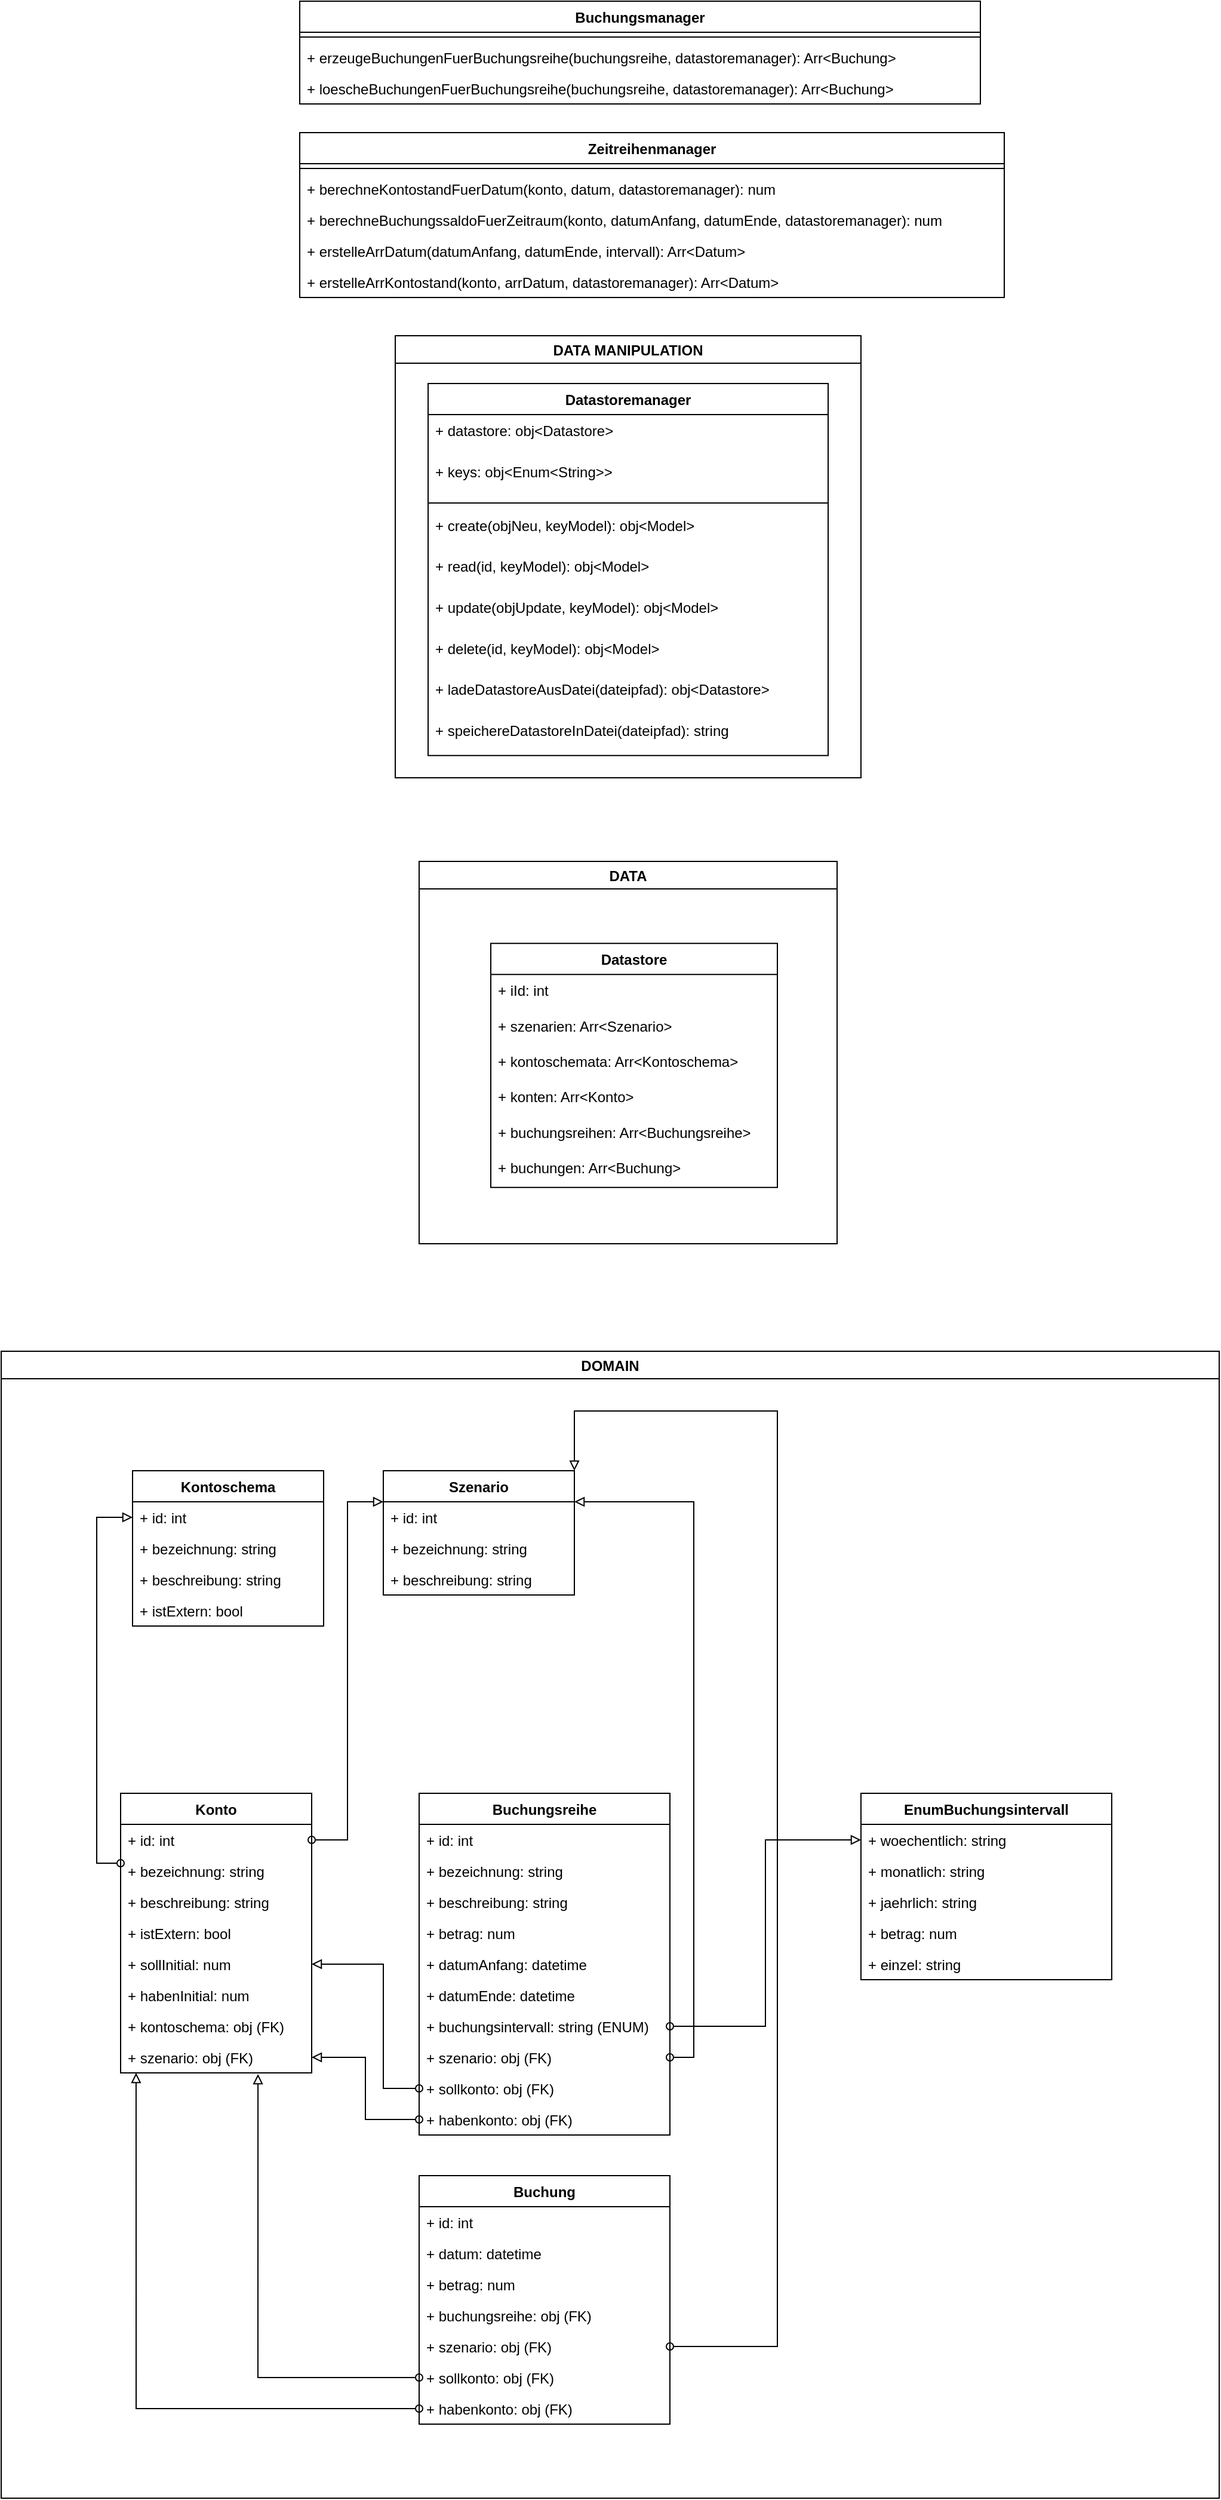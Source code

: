 <mxfile version="20.3.0" type="device"><diagram id="C5RBs43oDa-KdzZeNtuy" name="KLASSEN"><mxGraphModel dx="981" dy="1766" grid="1" gridSize="10" guides="1" tooltips="1" connect="1" arrows="1" fold="1" page="1" pageScale="1" pageWidth="827" pageHeight="1169" math="0" shadow="0"><root><mxCell id="WIyWlLk6GJQsqaUBKTNV-0"/><mxCell id="WIyWlLk6GJQsqaUBKTNV-1" parent="WIyWlLk6GJQsqaUBKTNV-0"/><mxCell id="FQuKvDKfeAg0qGtWdJzu-83" value="" style="group" vertex="1" connectable="0" parent="WIyWlLk6GJQsqaUBKTNV-1"><mxGeometry x="100" y="190" width="1020" height="960" as="geometry"/></mxCell><mxCell id="FQuKvDKfeAg0qGtWdJzu-1" value="Kontoschema" style="swimlane;fontStyle=1;align=center;verticalAlign=top;childLayout=stackLayout;horizontal=1;startSize=26;horizontalStack=0;resizeParent=1;resizeParentMax=0;resizeLast=0;collapsible=1;marginBottom=0;" vertex="1" parent="FQuKvDKfeAg0qGtWdJzu-83"><mxGeometry x="110" y="100" width="160" height="130" as="geometry"/></mxCell><mxCell id="FQuKvDKfeAg0qGtWdJzu-2" value="+ id: int" style="text;strokeColor=none;fillColor=none;align=left;verticalAlign=top;spacingLeft=4;spacingRight=4;overflow=hidden;rotatable=0;points=[[0,0.5],[1,0.5]];portConstraint=eastwest;" vertex="1" parent="FQuKvDKfeAg0qGtWdJzu-1"><mxGeometry y="26" width="160" height="26" as="geometry"/></mxCell><mxCell id="FQuKvDKfeAg0qGtWdJzu-5" value="+ bezeichnung: string" style="text;strokeColor=none;fillColor=none;align=left;verticalAlign=top;spacingLeft=4;spacingRight=4;overflow=hidden;rotatable=0;points=[[0,0.5],[1,0.5]];portConstraint=eastwest;" vertex="1" parent="FQuKvDKfeAg0qGtWdJzu-1"><mxGeometry y="52" width="160" height="26" as="geometry"/></mxCell><mxCell id="FQuKvDKfeAg0qGtWdJzu-6" value="+ beschreibung: string" style="text;strokeColor=none;fillColor=none;align=left;verticalAlign=top;spacingLeft=4;spacingRight=4;overflow=hidden;rotatable=0;points=[[0,0.5],[1,0.5]];portConstraint=eastwest;" vertex="1" parent="FQuKvDKfeAg0qGtWdJzu-1"><mxGeometry y="78" width="160" height="26" as="geometry"/></mxCell><mxCell id="FQuKvDKfeAg0qGtWdJzu-7" value="+ istExtern: bool" style="text;strokeColor=none;fillColor=none;align=left;verticalAlign=top;spacingLeft=4;spacingRight=4;overflow=hidden;rotatable=0;points=[[0,0.5],[1,0.5]];portConstraint=eastwest;" vertex="1" parent="FQuKvDKfeAg0qGtWdJzu-1"><mxGeometry y="104" width="160" height="26" as="geometry"/></mxCell><mxCell id="FQuKvDKfeAg0qGtWdJzu-17" style="edgeStyle=orthogonalEdgeStyle;rounded=0;orthogonalLoop=1;jettySize=auto;html=1;exitX=0;exitY=0.25;exitDx=0;exitDy=0;entryX=0;entryY=0.5;entryDx=0;entryDy=0;endArrow=block;endFill=0;startArrow=oval;startFill=0;" edge="1" parent="FQuKvDKfeAg0qGtWdJzu-83" source="FQuKvDKfeAg0qGtWdJzu-8" target="FQuKvDKfeAg0qGtWdJzu-2"><mxGeometry relative="1" as="geometry"><mxPoint x="30" y="240" as="targetPoint"/></mxGeometry></mxCell><mxCell id="FQuKvDKfeAg0qGtWdJzu-8" value="Konto" style="swimlane;fontStyle=1;align=center;verticalAlign=top;childLayout=stackLayout;horizontal=1;startSize=26;horizontalStack=0;resizeParent=1;resizeParentMax=0;resizeLast=0;collapsible=1;marginBottom=0;" vertex="1" parent="FQuKvDKfeAg0qGtWdJzu-83"><mxGeometry x="100" y="370" width="160" height="234" as="geometry"/></mxCell><mxCell id="FQuKvDKfeAg0qGtWdJzu-9" value="+ id: int" style="text;strokeColor=none;fillColor=none;align=left;verticalAlign=top;spacingLeft=4;spacingRight=4;overflow=hidden;rotatable=0;points=[[0,0.5],[1,0.5]];portConstraint=eastwest;" vertex="1" parent="FQuKvDKfeAg0qGtWdJzu-8"><mxGeometry y="26" width="160" height="26" as="geometry"/></mxCell><mxCell id="FQuKvDKfeAg0qGtWdJzu-10" value="+ bezeichnung: string" style="text;strokeColor=none;fillColor=none;align=left;verticalAlign=top;spacingLeft=4;spacingRight=4;overflow=hidden;rotatable=0;points=[[0,0.5],[1,0.5]];portConstraint=eastwest;" vertex="1" parent="FQuKvDKfeAg0qGtWdJzu-8"><mxGeometry y="52" width="160" height="26" as="geometry"/></mxCell><mxCell id="FQuKvDKfeAg0qGtWdJzu-11" value="+ beschreibung: string" style="text;strokeColor=none;fillColor=none;align=left;verticalAlign=top;spacingLeft=4;spacingRight=4;overflow=hidden;rotatable=0;points=[[0,0.5],[1,0.5]];portConstraint=eastwest;" vertex="1" parent="FQuKvDKfeAg0qGtWdJzu-8"><mxGeometry y="78" width="160" height="26" as="geometry"/></mxCell><mxCell id="FQuKvDKfeAg0qGtWdJzu-12" value="+ istExtern: bool" style="text;strokeColor=none;fillColor=none;align=left;verticalAlign=top;spacingLeft=4;spacingRight=4;overflow=hidden;rotatable=0;points=[[0,0.5],[1,0.5]];portConstraint=eastwest;" vertex="1" parent="FQuKvDKfeAg0qGtWdJzu-8"><mxGeometry y="104" width="160" height="26" as="geometry"/></mxCell><mxCell id="FQuKvDKfeAg0qGtWdJzu-13" value="+ sollInitial: num" style="text;strokeColor=none;fillColor=none;align=left;verticalAlign=top;spacingLeft=4;spacingRight=4;overflow=hidden;rotatable=0;points=[[0,0.5],[1,0.5]];portConstraint=eastwest;" vertex="1" parent="FQuKvDKfeAg0qGtWdJzu-8"><mxGeometry y="130" width="160" height="26" as="geometry"/></mxCell><mxCell id="FQuKvDKfeAg0qGtWdJzu-14" value="+ habenInitial: num" style="text;strokeColor=none;fillColor=none;align=left;verticalAlign=top;spacingLeft=4;spacingRight=4;overflow=hidden;rotatable=0;points=[[0,0.5],[1,0.5]];portConstraint=eastwest;" vertex="1" parent="FQuKvDKfeAg0qGtWdJzu-8"><mxGeometry y="156" width="160" height="26" as="geometry"/></mxCell><mxCell id="FQuKvDKfeAg0qGtWdJzu-15" value="+ kontoschema: obj (FK)" style="text;strokeColor=none;fillColor=none;align=left;verticalAlign=top;spacingLeft=4;spacingRight=4;overflow=hidden;rotatable=0;points=[[0,0.5],[1,0.5]];portConstraint=eastwest;" vertex="1" parent="FQuKvDKfeAg0qGtWdJzu-8"><mxGeometry y="182" width="160" height="26" as="geometry"/></mxCell><mxCell id="FQuKvDKfeAg0qGtWdJzu-16" value="+ szenario: obj (FK)" style="text;strokeColor=none;fillColor=none;align=left;verticalAlign=top;spacingLeft=4;spacingRight=4;overflow=hidden;rotatable=0;points=[[0,0.5],[1,0.5]];portConstraint=eastwest;" vertex="1" parent="FQuKvDKfeAg0qGtWdJzu-8"><mxGeometry y="208" width="160" height="26" as="geometry"/></mxCell><mxCell id="FQuKvDKfeAg0qGtWdJzu-18" value="Szenario" style="swimlane;fontStyle=1;align=center;verticalAlign=top;childLayout=stackLayout;horizontal=1;startSize=26;horizontalStack=0;resizeParent=1;resizeParentMax=0;resizeLast=0;collapsible=1;marginBottom=0;" vertex="1" parent="FQuKvDKfeAg0qGtWdJzu-83"><mxGeometry x="320" y="100" width="160" height="104" as="geometry"/></mxCell><mxCell id="FQuKvDKfeAg0qGtWdJzu-19" value="+ id: int" style="text;strokeColor=none;fillColor=none;align=left;verticalAlign=top;spacingLeft=4;spacingRight=4;overflow=hidden;rotatable=0;points=[[0,0.5],[1,0.5]];portConstraint=eastwest;" vertex="1" parent="FQuKvDKfeAg0qGtWdJzu-18"><mxGeometry y="26" width="160" height="26" as="geometry"/></mxCell><mxCell id="FQuKvDKfeAg0qGtWdJzu-20" value="+ bezeichnung: string" style="text;strokeColor=none;fillColor=none;align=left;verticalAlign=top;spacingLeft=4;spacingRight=4;overflow=hidden;rotatable=0;points=[[0,0.5],[1,0.5]];portConstraint=eastwest;" vertex="1" parent="FQuKvDKfeAg0qGtWdJzu-18"><mxGeometry y="52" width="160" height="26" as="geometry"/></mxCell><mxCell id="FQuKvDKfeAg0qGtWdJzu-21" value="+ beschreibung: string" style="text;strokeColor=none;fillColor=none;align=left;verticalAlign=top;spacingLeft=4;spacingRight=4;overflow=hidden;rotatable=0;points=[[0,0.5],[1,0.5]];portConstraint=eastwest;" vertex="1" parent="FQuKvDKfeAg0qGtWdJzu-18"><mxGeometry y="78" width="160" height="26" as="geometry"/></mxCell><mxCell id="FQuKvDKfeAg0qGtWdJzu-27" style="edgeStyle=orthogonalEdgeStyle;rounded=0;orthogonalLoop=1;jettySize=auto;html=1;exitX=1;exitY=0.5;exitDx=0;exitDy=0;entryX=0;entryY=0.25;entryDx=0;entryDy=0;startArrow=oval;startFill=0;endArrow=block;endFill=0;" edge="1" parent="FQuKvDKfeAg0qGtWdJzu-83" source="FQuKvDKfeAg0qGtWdJzu-9" target="FQuKvDKfeAg0qGtWdJzu-18"><mxGeometry relative="1" as="geometry"/></mxCell><mxCell id="FQuKvDKfeAg0qGtWdJzu-28" value="Buchungsreihe" style="swimlane;fontStyle=1;align=center;verticalAlign=top;childLayout=stackLayout;horizontal=1;startSize=26;horizontalStack=0;resizeParent=1;resizeParentMax=0;resizeLast=0;collapsible=1;marginBottom=0;" vertex="1" parent="FQuKvDKfeAg0qGtWdJzu-83"><mxGeometry x="350" y="370" width="210" height="286" as="geometry"/></mxCell><mxCell id="FQuKvDKfeAg0qGtWdJzu-29" value="+ id: int" style="text;strokeColor=none;fillColor=none;align=left;verticalAlign=top;spacingLeft=4;spacingRight=4;overflow=hidden;rotatable=0;points=[[0,0.5],[1,0.5]];portConstraint=eastwest;" vertex="1" parent="FQuKvDKfeAg0qGtWdJzu-28"><mxGeometry y="26" width="210" height="26" as="geometry"/></mxCell><mxCell id="FQuKvDKfeAg0qGtWdJzu-30" value="+ bezeichnung: string" style="text;strokeColor=none;fillColor=none;align=left;verticalAlign=top;spacingLeft=4;spacingRight=4;overflow=hidden;rotatable=0;points=[[0,0.5],[1,0.5]];portConstraint=eastwest;" vertex="1" parent="FQuKvDKfeAg0qGtWdJzu-28"><mxGeometry y="52" width="210" height="26" as="geometry"/></mxCell><mxCell id="FQuKvDKfeAg0qGtWdJzu-31" value="+ beschreibung: string" style="text;strokeColor=none;fillColor=none;align=left;verticalAlign=top;spacingLeft=4;spacingRight=4;overflow=hidden;rotatable=0;points=[[0,0.5],[1,0.5]];portConstraint=eastwest;" vertex="1" parent="FQuKvDKfeAg0qGtWdJzu-28"><mxGeometry y="78" width="210" height="26" as="geometry"/></mxCell><mxCell id="FQuKvDKfeAg0qGtWdJzu-32" value="+ betrag: num" style="text;strokeColor=none;fillColor=none;align=left;verticalAlign=top;spacingLeft=4;spacingRight=4;overflow=hidden;rotatable=0;points=[[0,0.5],[1,0.5]];portConstraint=eastwest;" vertex="1" parent="FQuKvDKfeAg0qGtWdJzu-28"><mxGeometry y="104" width="210" height="26" as="geometry"/></mxCell><mxCell id="FQuKvDKfeAg0qGtWdJzu-33" value="+ datumAnfang: datetime" style="text;strokeColor=none;fillColor=none;align=left;verticalAlign=top;spacingLeft=4;spacingRight=4;overflow=hidden;rotatable=0;points=[[0,0.5],[1,0.5]];portConstraint=eastwest;" vertex="1" parent="FQuKvDKfeAg0qGtWdJzu-28"><mxGeometry y="130" width="210" height="26" as="geometry"/></mxCell><mxCell id="FQuKvDKfeAg0qGtWdJzu-37" value="+ datumEnde: datetime" style="text;strokeColor=none;fillColor=none;align=left;verticalAlign=top;spacingLeft=4;spacingRight=4;overflow=hidden;rotatable=0;points=[[0,0.5],[1,0.5]];portConstraint=eastwest;" vertex="1" parent="FQuKvDKfeAg0qGtWdJzu-28"><mxGeometry y="156" width="210" height="26" as="geometry"/></mxCell><mxCell id="FQuKvDKfeAg0qGtWdJzu-39" value="+ buchungsintervall: string (ENUM)" style="text;strokeColor=none;fillColor=none;align=left;verticalAlign=top;spacingLeft=4;spacingRight=4;overflow=hidden;rotatable=0;points=[[0,0.5],[1,0.5]];portConstraint=eastwest;" vertex="1" parent="FQuKvDKfeAg0qGtWdJzu-28"><mxGeometry y="182" width="210" height="26" as="geometry"/></mxCell><mxCell id="FQuKvDKfeAg0qGtWdJzu-36" value="+ szenario: obj (FK)" style="text;strokeColor=none;fillColor=none;align=left;verticalAlign=top;spacingLeft=4;spacingRight=4;overflow=hidden;rotatable=0;points=[[0,0.5],[1,0.5]];portConstraint=eastwest;" vertex="1" parent="FQuKvDKfeAg0qGtWdJzu-28"><mxGeometry y="208" width="210" height="26" as="geometry"/></mxCell><mxCell id="FQuKvDKfeAg0qGtWdJzu-35" value="+ sollkonto: obj (FK)" style="text;strokeColor=none;fillColor=none;align=left;verticalAlign=top;spacingLeft=4;spacingRight=4;overflow=hidden;rotatable=0;points=[[0,0.5],[1,0.5]];portConstraint=eastwest;" vertex="1" parent="FQuKvDKfeAg0qGtWdJzu-28"><mxGeometry y="234" width="210" height="26" as="geometry"/></mxCell><mxCell id="FQuKvDKfeAg0qGtWdJzu-38" value="+ habenkonto: obj (FK)" style="text;strokeColor=none;fillColor=none;align=left;verticalAlign=top;spacingLeft=4;spacingRight=4;overflow=hidden;rotatable=0;points=[[0,0.5],[1,0.5]];portConstraint=eastwest;" vertex="1" parent="FQuKvDKfeAg0qGtWdJzu-28"><mxGeometry y="260" width="210" height="26" as="geometry"/></mxCell><mxCell id="FQuKvDKfeAg0qGtWdJzu-40" value="Buchung" style="swimlane;fontStyle=1;align=center;verticalAlign=top;childLayout=stackLayout;horizontal=1;startSize=26;horizontalStack=0;resizeParent=1;resizeParentMax=0;resizeLast=0;collapsible=1;marginBottom=0;" vertex="1" parent="FQuKvDKfeAg0qGtWdJzu-83"><mxGeometry x="350" y="690" width="210" height="208" as="geometry"/></mxCell><mxCell id="FQuKvDKfeAg0qGtWdJzu-41" value="+ id: int" style="text;strokeColor=none;fillColor=none;align=left;verticalAlign=top;spacingLeft=4;spacingRight=4;overflow=hidden;rotatable=0;points=[[0,0.5],[1,0.5]];portConstraint=eastwest;" vertex="1" parent="FQuKvDKfeAg0qGtWdJzu-40"><mxGeometry y="26" width="210" height="26" as="geometry"/></mxCell><mxCell id="FQuKvDKfeAg0qGtWdJzu-42" value="+ datum: datetime" style="text;strokeColor=none;fillColor=none;align=left;verticalAlign=top;spacingLeft=4;spacingRight=4;overflow=hidden;rotatable=0;points=[[0,0.5],[1,0.5]];portConstraint=eastwest;" vertex="1" parent="FQuKvDKfeAg0qGtWdJzu-40"><mxGeometry y="52" width="210" height="26" as="geometry"/></mxCell><mxCell id="FQuKvDKfeAg0qGtWdJzu-44" value="+ betrag: num" style="text;strokeColor=none;fillColor=none;align=left;verticalAlign=top;spacingLeft=4;spacingRight=4;overflow=hidden;rotatable=0;points=[[0,0.5],[1,0.5]];portConstraint=eastwest;" vertex="1" parent="FQuKvDKfeAg0qGtWdJzu-40"><mxGeometry y="78" width="210" height="26" as="geometry"/></mxCell><mxCell id="FQuKvDKfeAg0qGtWdJzu-47" value="+ buchungsreihe: obj (FK)" style="text;strokeColor=none;fillColor=none;align=left;verticalAlign=top;spacingLeft=4;spacingRight=4;overflow=hidden;rotatable=0;points=[[0,0.5],[1,0.5]];portConstraint=eastwest;" vertex="1" parent="FQuKvDKfeAg0qGtWdJzu-40"><mxGeometry y="104" width="210" height="26" as="geometry"/></mxCell><mxCell id="FQuKvDKfeAg0qGtWdJzu-48" value="+ szenario: obj (FK)" style="text;strokeColor=none;fillColor=none;align=left;verticalAlign=top;spacingLeft=4;spacingRight=4;overflow=hidden;rotatable=0;points=[[0,0.5],[1,0.5]];portConstraint=eastwest;" vertex="1" parent="FQuKvDKfeAg0qGtWdJzu-40"><mxGeometry y="130" width="210" height="26" as="geometry"/></mxCell><mxCell id="FQuKvDKfeAg0qGtWdJzu-49" value="+ sollkonto: obj (FK)" style="text;strokeColor=none;fillColor=none;align=left;verticalAlign=top;spacingLeft=4;spacingRight=4;overflow=hidden;rotatable=0;points=[[0,0.5],[1,0.5]];portConstraint=eastwest;" vertex="1" parent="FQuKvDKfeAg0qGtWdJzu-40"><mxGeometry y="156" width="210" height="26" as="geometry"/></mxCell><mxCell id="FQuKvDKfeAg0qGtWdJzu-50" value="+ habenkonto: obj (FK)" style="text;strokeColor=none;fillColor=none;align=left;verticalAlign=top;spacingLeft=4;spacingRight=4;overflow=hidden;rotatable=0;points=[[0,0.5],[1,0.5]];portConstraint=eastwest;" vertex="1" parent="FQuKvDKfeAg0qGtWdJzu-40"><mxGeometry y="182" width="210" height="26" as="geometry"/></mxCell><mxCell id="FQuKvDKfeAg0qGtWdJzu-51" style="edgeStyle=orthogonalEdgeStyle;rounded=0;orthogonalLoop=1;jettySize=auto;html=1;entryX=1;entryY=0.5;entryDx=0;entryDy=0;startArrow=oval;startFill=0;endArrow=block;endFill=0;exitX=0;exitY=0.5;exitDx=0;exitDy=0;" edge="1" parent="FQuKvDKfeAg0qGtWdJzu-83" source="FQuKvDKfeAg0qGtWdJzu-35" target="FQuKvDKfeAg0qGtWdJzu-13"><mxGeometry relative="1" as="geometry"><mxPoint x="340" y="590" as="sourcePoint"/><Array as="points"><mxPoint x="320" y="617"/><mxPoint x="320" y="513"/></Array></mxGeometry></mxCell><mxCell id="FQuKvDKfeAg0qGtWdJzu-52" style="edgeStyle=orthogonalEdgeStyle;rounded=0;orthogonalLoop=1;jettySize=auto;html=1;exitX=0;exitY=0.5;exitDx=0;exitDy=0;entryX=1;entryY=0.5;entryDx=0;entryDy=0;startArrow=oval;startFill=0;endArrow=block;endFill=0;" edge="1" parent="FQuKvDKfeAg0qGtWdJzu-83" source="FQuKvDKfeAg0qGtWdJzu-38" target="FQuKvDKfeAg0qGtWdJzu-16"><mxGeometry relative="1" as="geometry"/></mxCell><mxCell id="FQuKvDKfeAg0qGtWdJzu-53" style="edgeStyle=orthogonalEdgeStyle;rounded=0;orthogonalLoop=1;jettySize=auto;html=1;exitX=1;exitY=0.5;exitDx=0;exitDy=0;entryX=1;entryY=0.25;entryDx=0;entryDy=0;startArrow=oval;startFill=0;endArrow=block;endFill=0;" edge="1" parent="FQuKvDKfeAg0qGtWdJzu-83" source="FQuKvDKfeAg0qGtWdJzu-36" target="FQuKvDKfeAg0qGtWdJzu-18"><mxGeometry relative="1" as="geometry"/></mxCell><mxCell id="FQuKvDKfeAg0qGtWdJzu-54" style="edgeStyle=orthogonalEdgeStyle;rounded=0;orthogonalLoop=1;jettySize=auto;html=1;exitX=1;exitY=0.5;exitDx=0;exitDy=0;entryX=1;entryY=0;entryDx=0;entryDy=0;startArrow=oval;startFill=0;endArrow=block;endFill=0;" edge="1" parent="FQuKvDKfeAg0qGtWdJzu-83" source="FQuKvDKfeAg0qGtWdJzu-48" target="FQuKvDKfeAg0qGtWdJzu-18"><mxGeometry relative="1" as="geometry"><Array as="points"><mxPoint x="650" y="833"/><mxPoint x="650" y="50"/><mxPoint x="480" y="50"/></Array></mxGeometry></mxCell><mxCell id="FQuKvDKfeAg0qGtWdJzu-55" style="edgeStyle=orthogonalEdgeStyle;rounded=0;orthogonalLoop=1;jettySize=auto;html=1;exitX=0;exitY=0.5;exitDx=0;exitDy=0;entryX=0.719;entryY=1.038;entryDx=0;entryDy=0;entryPerimeter=0;startArrow=oval;startFill=0;endArrow=block;endFill=0;" edge="1" parent="FQuKvDKfeAg0qGtWdJzu-83" source="FQuKvDKfeAg0qGtWdJzu-49" target="FQuKvDKfeAg0qGtWdJzu-16"><mxGeometry relative="1" as="geometry"/></mxCell><mxCell id="FQuKvDKfeAg0qGtWdJzu-56" style="edgeStyle=orthogonalEdgeStyle;rounded=0;orthogonalLoop=1;jettySize=auto;html=1;exitX=0;exitY=0.5;exitDx=0;exitDy=0;entryX=0.081;entryY=1;entryDx=0;entryDy=0;entryPerimeter=0;startArrow=oval;startFill=0;endArrow=block;endFill=0;" edge="1" parent="FQuKvDKfeAg0qGtWdJzu-83" source="FQuKvDKfeAg0qGtWdJzu-50" target="FQuKvDKfeAg0qGtWdJzu-16"><mxGeometry relative="1" as="geometry"/></mxCell><mxCell id="FQuKvDKfeAg0qGtWdJzu-57" value="EnumBuchungsintervall" style="swimlane;fontStyle=1;align=center;verticalAlign=top;childLayout=stackLayout;horizontal=1;startSize=26;horizontalStack=0;resizeParent=1;resizeParentMax=0;resizeLast=0;collapsible=1;marginBottom=0;" vertex="1" parent="FQuKvDKfeAg0qGtWdJzu-83"><mxGeometry x="720" y="370" width="210" height="156" as="geometry"/></mxCell><mxCell id="FQuKvDKfeAg0qGtWdJzu-58" value="+ woechentlich: string" style="text;align=left;verticalAlign=top;spacingLeft=4;spacingRight=4;overflow=hidden;rotatable=0;points=[[0,0.5],[1,0.5]];portConstraint=eastwest;" vertex="1" parent="FQuKvDKfeAg0qGtWdJzu-57"><mxGeometry y="26" width="210" height="26" as="geometry"/></mxCell><mxCell id="FQuKvDKfeAg0qGtWdJzu-59" value="+ monatlich: string" style="text;align=left;verticalAlign=top;spacingLeft=4;spacingRight=4;overflow=hidden;rotatable=0;points=[[0,0.5],[1,0.5]];portConstraint=eastwest;" vertex="1" parent="FQuKvDKfeAg0qGtWdJzu-57"><mxGeometry y="52" width="210" height="26" as="geometry"/></mxCell><mxCell id="FQuKvDKfeAg0qGtWdJzu-60" value="+ jaehrlich: string" style="text;align=left;verticalAlign=top;spacingLeft=4;spacingRight=4;overflow=hidden;rotatable=0;points=[[0,0.5],[1,0.5]];portConstraint=eastwest;" vertex="1" parent="FQuKvDKfeAg0qGtWdJzu-57"><mxGeometry y="78" width="210" height="26" as="geometry"/></mxCell><mxCell id="FQuKvDKfeAg0qGtWdJzu-61" value="+ betrag: num" style="text;align=left;verticalAlign=top;spacingLeft=4;spacingRight=4;overflow=hidden;rotatable=0;points=[[0,0.5],[1,0.5]];portConstraint=eastwest;" vertex="1" parent="FQuKvDKfeAg0qGtWdJzu-57"><mxGeometry y="104" width="210" height="26" as="geometry"/></mxCell><mxCell id="FQuKvDKfeAg0qGtWdJzu-68" value="+ einzel: string" style="text;align=left;verticalAlign=top;spacingLeft=4;spacingRight=4;overflow=hidden;rotatable=0;points=[[0,0.5],[1,0.5]];portConstraint=eastwest;" vertex="1" parent="FQuKvDKfeAg0qGtWdJzu-57"><mxGeometry y="130" width="210" height="26" as="geometry"/></mxCell><mxCell id="FQuKvDKfeAg0qGtWdJzu-69" style="edgeStyle=orthogonalEdgeStyle;rounded=0;orthogonalLoop=1;jettySize=auto;html=1;exitX=1;exitY=0.5;exitDx=0;exitDy=0;startArrow=oval;startFill=0;endArrow=block;endFill=0;entryX=0;entryY=0.5;entryDx=0;entryDy=0;" edge="1" parent="FQuKvDKfeAg0qGtWdJzu-83" source="FQuKvDKfeAg0qGtWdJzu-39" target="FQuKvDKfeAg0qGtWdJzu-58"><mxGeometry relative="1" as="geometry"><mxPoint x="610" y="489.329" as="targetPoint"/></mxGeometry></mxCell><mxCell id="FQuKvDKfeAg0qGtWdJzu-72" value="DOMAIN" style="swimlane;" vertex="1" parent="FQuKvDKfeAg0qGtWdJzu-83"><mxGeometry width="1020" height="960" as="geometry"/></mxCell><mxCell id="FQuKvDKfeAg0qGtWdJzu-84" value="" style="group" vertex="1" connectable="0" parent="WIyWlLk6GJQsqaUBKTNV-1"><mxGeometry x="450" y="-220" width="350" height="320" as="geometry"/></mxCell><mxCell id="FQuKvDKfeAg0qGtWdJzu-73" value="Datastore" style="swimlane;fontStyle=1;align=center;verticalAlign=top;childLayout=stackLayout;horizontal=1;startSize=26;horizontalStack=0;resizeParent=1;resizeParentMax=0;resizeLast=0;collapsible=1;marginBottom=0;" vertex="1" parent="FQuKvDKfeAg0qGtWdJzu-84"><mxGeometry x="60" y="68.571" width="240" height="204.286" as="geometry"/></mxCell><mxCell id="FQuKvDKfeAg0qGtWdJzu-74" value="+ iId: int" style="text;strokeColor=none;fillColor=none;align=left;verticalAlign=top;spacingLeft=4;spacingRight=4;overflow=hidden;rotatable=0;points=[[0,0.5],[1,0.5]];portConstraint=eastwest;" vertex="1" parent="FQuKvDKfeAg0qGtWdJzu-73"><mxGeometry y="26" width="240" height="29.714" as="geometry"/></mxCell><mxCell id="FQuKvDKfeAg0qGtWdJzu-77" value="+ szenarien: Arr&lt;Szenario&gt;" style="text;strokeColor=none;fillColor=none;align=left;verticalAlign=top;spacingLeft=4;spacingRight=4;overflow=hidden;rotatable=0;points=[[0,0.5],[1,0.5]];portConstraint=eastwest;" vertex="1" parent="FQuKvDKfeAg0qGtWdJzu-73"><mxGeometry y="55.714" width="240" height="29.714" as="geometry"/></mxCell><mxCell id="FQuKvDKfeAg0qGtWdJzu-78" value="+ kontoschemata: Arr&lt;Kontoschema&gt;" style="text;strokeColor=none;fillColor=none;align=left;verticalAlign=top;spacingLeft=4;spacingRight=4;overflow=hidden;rotatable=0;points=[[0,0.5],[1,0.5]];portConstraint=eastwest;" vertex="1" parent="FQuKvDKfeAg0qGtWdJzu-73"><mxGeometry y="85.429" width="240" height="29.714" as="geometry"/></mxCell><mxCell id="FQuKvDKfeAg0qGtWdJzu-79" value="+ konten: Arr&lt;Konto&gt;" style="text;strokeColor=none;fillColor=none;align=left;verticalAlign=top;spacingLeft=4;spacingRight=4;overflow=hidden;rotatable=0;points=[[0,0.5],[1,0.5]];portConstraint=eastwest;" vertex="1" parent="FQuKvDKfeAg0qGtWdJzu-73"><mxGeometry y="115.143" width="240" height="29.714" as="geometry"/></mxCell><mxCell id="FQuKvDKfeAg0qGtWdJzu-80" value="+ buchungsreihen: Arr&lt;Buchungsreihe&gt;" style="text;strokeColor=none;fillColor=none;align=left;verticalAlign=top;spacingLeft=4;spacingRight=4;overflow=hidden;rotatable=0;points=[[0,0.5],[1,0.5]];portConstraint=eastwest;" vertex="1" parent="FQuKvDKfeAg0qGtWdJzu-73"><mxGeometry y="144.857" width="240" height="29.714" as="geometry"/></mxCell><mxCell id="FQuKvDKfeAg0qGtWdJzu-81" value="+ buchungen: Arr&lt;Buchung&gt;" style="text;strokeColor=none;fillColor=none;align=left;verticalAlign=top;spacingLeft=4;spacingRight=4;overflow=hidden;rotatable=0;points=[[0,0.5],[1,0.5]];portConstraint=eastwest;" vertex="1" parent="FQuKvDKfeAg0qGtWdJzu-73"><mxGeometry y="174.571" width="240" height="29.714" as="geometry"/></mxCell><mxCell id="FQuKvDKfeAg0qGtWdJzu-82" value="DATA" style="swimlane;" vertex="1" parent="FQuKvDKfeAg0qGtWdJzu-84"><mxGeometry width="350" height="320" as="geometry"/></mxCell><mxCell id="FQuKvDKfeAg0qGtWdJzu-95" value="" style="group" vertex="1" connectable="0" parent="WIyWlLk6GJQsqaUBKTNV-1"><mxGeometry x="430" y="-660" width="390" height="370" as="geometry"/></mxCell><mxCell id="FQuKvDKfeAg0qGtWdJzu-94" value="DATA MANIPULATION" style="swimlane;" vertex="1" parent="FQuKvDKfeAg0qGtWdJzu-95"><mxGeometry width="390" height="370.0" as="geometry"/></mxCell><mxCell id="FQuKvDKfeAg0qGtWdJzu-85" value="Datastoremanager" style="swimlane;fontStyle=1;align=center;verticalAlign=top;childLayout=stackLayout;horizontal=1;startSize=26;horizontalStack=0;resizeParent=1;resizeParentMax=0;resizeLast=0;collapsible=1;marginBottom=0;" vertex="1" parent="FQuKvDKfeAg0qGtWdJzu-94"><mxGeometry x="27.5" y="40.001" width="335" height="311.429" as="geometry"/></mxCell><mxCell id="FQuKvDKfeAg0qGtWdJzu-86" value="+ datastore: obj&lt;Datastore&gt;" style="text;strokeColor=none;fillColor=none;align=left;verticalAlign=top;spacingLeft=4;spacingRight=4;overflow=hidden;rotatable=0;points=[[0,0.5],[1,0.5]];portConstraint=eastwest;" vertex="1" parent="FQuKvDKfeAg0qGtWdJzu-85"><mxGeometry y="26" width="335" height="34.357" as="geometry"/></mxCell><mxCell id="FQuKvDKfeAg0qGtWdJzu-91" value="+ keys: obj&lt;Enum&lt;String&gt;&gt;" style="text;strokeColor=none;fillColor=none;align=left;verticalAlign=top;spacingLeft=4;spacingRight=4;overflow=hidden;rotatable=0;points=[[0,0.5],[1,0.5]];portConstraint=eastwest;" vertex="1" parent="FQuKvDKfeAg0qGtWdJzu-85"><mxGeometry y="60.357" width="335" height="34.357" as="geometry"/></mxCell><mxCell id="FQuKvDKfeAg0qGtWdJzu-87" value="" style="line;strokeWidth=1;fillColor=none;align=left;verticalAlign=middle;spacingTop=-1;spacingLeft=3;spacingRight=3;rotatable=0;labelPosition=right;points=[];portConstraint=eastwest;strokeColor=inherit;" vertex="1" parent="FQuKvDKfeAg0qGtWdJzu-85"><mxGeometry y="94.714" width="335" height="10.571" as="geometry"/></mxCell><mxCell id="FQuKvDKfeAg0qGtWdJzu-88" value="+ create(objNeu, keyModel): obj&lt;Model&gt;" style="text;strokeColor=none;fillColor=none;align=left;verticalAlign=top;spacingLeft=4;spacingRight=4;overflow=hidden;rotatable=0;points=[[0,0.5],[1,0.5]];portConstraint=eastwest;" vertex="1" parent="FQuKvDKfeAg0qGtWdJzu-85"><mxGeometry y="105.286" width="335" height="34.357" as="geometry"/></mxCell><mxCell id="FQuKvDKfeAg0qGtWdJzu-89" value="+ read(id, keyModel): obj&lt;Model&gt;" style="text;strokeColor=none;fillColor=none;align=left;verticalAlign=top;spacingLeft=4;spacingRight=4;overflow=hidden;rotatable=0;points=[[0,0.5],[1,0.5]];portConstraint=eastwest;" vertex="1" parent="FQuKvDKfeAg0qGtWdJzu-85"><mxGeometry y="139.643" width="335" height="34.357" as="geometry"/></mxCell><mxCell id="FQuKvDKfeAg0qGtWdJzu-92" value="+ update(objUpdate, keyModel): obj&lt;Model&gt;" style="text;strokeColor=none;fillColor=none;align=left;verticalAlign=top;spacingLeft=4;spacingRight=4;overflow=hidden;rotatable=0;points=[[0,0.5],[1,0.5]];portConstraint=eastwest;" vertex="1" parent="FQuKvDKfeAg0qGtWdJzu-85"><mxGeometry y="174" width="335" height="34.357" as="geometry"/></mxCell><mxCell id="FQuKvDKfeAg0qGtWdJzu-93" value="+ delete(id, keyModel): obj&lt;Model&gt;" style="text;strokeColor=none;fillColor=none;align=left;verticalAlign=top;spacingLeft=4;spacingRight=4;overflow=hidden;rotatable=0;points=[[0,0.5],[1,0.5]];portConstraint=eastwest;" vertex="1" parent="FQuKvDKfeAg0qGtWdJzu-85"><mxGeometry y="208.357" width="335" height="34.357" as="geometry"/></mxCell><mxCell id="FQuKvDKfeAg0qGtWdJzu-100" value="+ ladeDatastoreAusDatei(dateipfad): obj&lt;Datastore&gt;" style="text;strokeColor=none;fillColor=none;align=left;verticalAlign=top;spacingLeft=4;spacingRight=4;overflow=hidden;rotatable=0;points=[[0,0.5],[1,0.5]];portConstraint=eastwest;" vertex="1" parent="FQuKvDKfeAg0qGtWdJzu-85"><mxGeometry y="242.714" width="335" height="34.357" as="geometry"/></mxCell><mxCell id="FQuKvDKfeAg0qGtWdJzu-101" value="+ speichereDatastoreInDatei(dateipfad): string" style="text;strokeColor=none;fillColor=none;align=left;verticalAlign=top;spacingLeft=4;spacingRight=4;overflow=hidden;rotatable=0;points=[[0,0.5],[1,0.5]];portConstraint=eastwest;" vertex="1" parent="FQuKvDKfeAg0qGtWdJzu-85"><mxGeometry y="277.071" width="335" height="34.357" as="geometry"/></mxCell><mxCell id="FQuKvDKfeAg0qGtWdJzu-96" value="Buchungsmanager" style="swimlane;fontStyle=1;align=center;verticalAlign=top;childLayout=stackLayout;horizontal=1;startSize=26;horizontalStack=0;resizeParent=1;resizeParentMax=0;resizeLast=0;collapsible=1;marginBottom=0;" vertex="1" parent="WIyWlLk6GJQsqaUBKTNV-1"><mxGeometry x="350" y="-940" width="570" height="86" as="geometry"/></mxCell><mxCell id="FQuKvDKfeAg0qGtWdJzu-98" value="" style="line;strokeWidth=1;fillColor=none;align=left;verticalAlign=middle;spacingTop=-1;spacingLeft=3;spacingRight=3;rotatable=0;labelPosition=right;points=[];portConstraint=eastwest;strokeColor=inherit;" vertex="1" parent="FQuKvDKfeAg0qGtWdJzu-96"><mxGeometry y="26" width="570" height="8" as="geometry"/></mxCell><mxCell id="FQuKvDKfeAg0qGtWdJzu-99" value="+ erzeugeBuchungenFuerBuchungsreihe(buchungsreihe, datastoremanager): Arr&lt;Buchung&gt;" style="text;strokeColor=none;fillColor=none;align=left;verticalAlign=top;spacingLeft=4;spacingRight=4;overflow=hidden;rotatable=0;points=[[0,0.5],[1,0.5]];portConstraint=eastwest;" vertex="1" parent="FQuKvDKfeAg0qGtWdJzu-96"><mxGeometry y="34" width="570" height="26" as="geometry"/></mxCell><mxCell id="FQuKvDKfeAg0qGtWdJzu-103" value="+ loescheBuchungenFuerBuchungsreihe(buchungsreihe, datastoremanager): Arr&lt;Buchung&gt;" style="text;strokeColor=none;fillColor=none;align=left;verticalAlign=top;spacingLeft=4;spacingRight=4;overflow=hidden;rotatable=0;points=[[0,0.5],[1,0.5]];portConstraint=eastwest;" vertex="1" parent="FQuKvDKfeAg0qGtWdJzu-96"><mxGeometry y="60" width="570" height="26" as="geometry"/></mxCell><mxCell id="FQuKvDKfeAg0qGtWdJzu-104" value="Zeitreihenmanager" style="swimlane;fontStyle=1;align=center;verticalAlign=top;childLayout=stackLayout;horizontal=1;startSize=26;horizontalStack=0;resizeParent=1;resizeParentMax=0;resizeLast=0;collapsible=1;marginBottom=0;" vertex="1" parent="WIyWlLk6GJQsqaUBKTNV-1"><mxGeometry x="350" y="-830" width="590" height="138" as="geometry"/></mxCell><mxCell id="FQuKvDKfeAg0qGtWdJzu-105" value="" style="line;strokeWidth=1;fillColor=none;align=left;verticalAlign=middle;spacingTop=-1;spacingLeft=3;spacingRight=3;rotatable=0;labelPosition=right;points=[];portConstraint=eastwest;strokeColor=inherit;" vertex="1" parent="FQuKvDKfeAg0qGtWdJzu-104"><mxGeometry y="26" width="590" height="8" as="geometry"/></mxCell><mxCell id="FQuKvDKfeAg0qGtWdJzu-106" value="+ berechneKontostandFuerDatum(konto, datum, datastoremanager): num" style="text;strokeColor=none;fillColor=none;align=left;verticalAlign=top;spacingLeft=4;spacingRight=4;overflow=hidden;rotatable=0;points=[[0,0.5],[1,0.5]];portConstraint=eastwest;" vertex="1" parent="FQuKvDKfeAg0qGtWdJzu-104"><mxGeometry y="34" width="590" height="26" as="geometry"/></mxCell><mxCell id="FQuKvDKfeAg0qGtWdJzu-109" value="+ berechneBuchungssaldoFuerZeitraum(konto, datumAnfang, datumEnde, datastoremanager): num" style="text;strokeColor=none;fillColor=none;align=left;verticalAlign=top;spacingLeft=4;spacingRight=4;overflow=hidden;rotatable=0;points=[[0,0.5],[1,0.5]];portConstraint=eastwest;" vertex="1" parent="FQuKvDKfeAg0qGtWdJzu-104"><mxGeometry y="60" width="590" height="26" as="geometry"/></mxCell><mxCell id="FQuKvDKfeAg0qGtWdJzu-107" value="+ erstelleArrDatum(datumAnfang, datumEnde, intervall): Arr&lt;Datum&gt;" style="text;strokeColor=none;fillColor=none;align=left;verticalAlign=top;spacingLeft=4;spacingRight=4;overflow=hidden;rotatable=0;points=[[0,0.5],[1,0.5]];portConstraint=eastwest;" vertex="1" parent="FQuKvDKfeAg0qGtWdJzu-104"><mxGeometry y="86" width="590" height="26" as="geometry"/></mxCell><mxCell id="FQuKvDKfeAg0qGtWdJzu-108" value="+ erstelleArrKontostand(konto, arrDatum, datastoremanager): Arr&lt;Datum&gt;" style="text;strokeColor=none;fillColor=none;align=left;verticalAlign=top;spacingLeft=4;spacingRight=4;overflow=hidden;rotatable=0;points=[[0,0.5],[1,0.5]];portConstraint=eastwest;" vertex="1" parent="FQuKvDKfeAg0qGtWdJzu-104"><mxGeometry y="112" width="590" height="26" as="geometry"/></mxCell></root></mxGraphModel></diagram></mxfile>